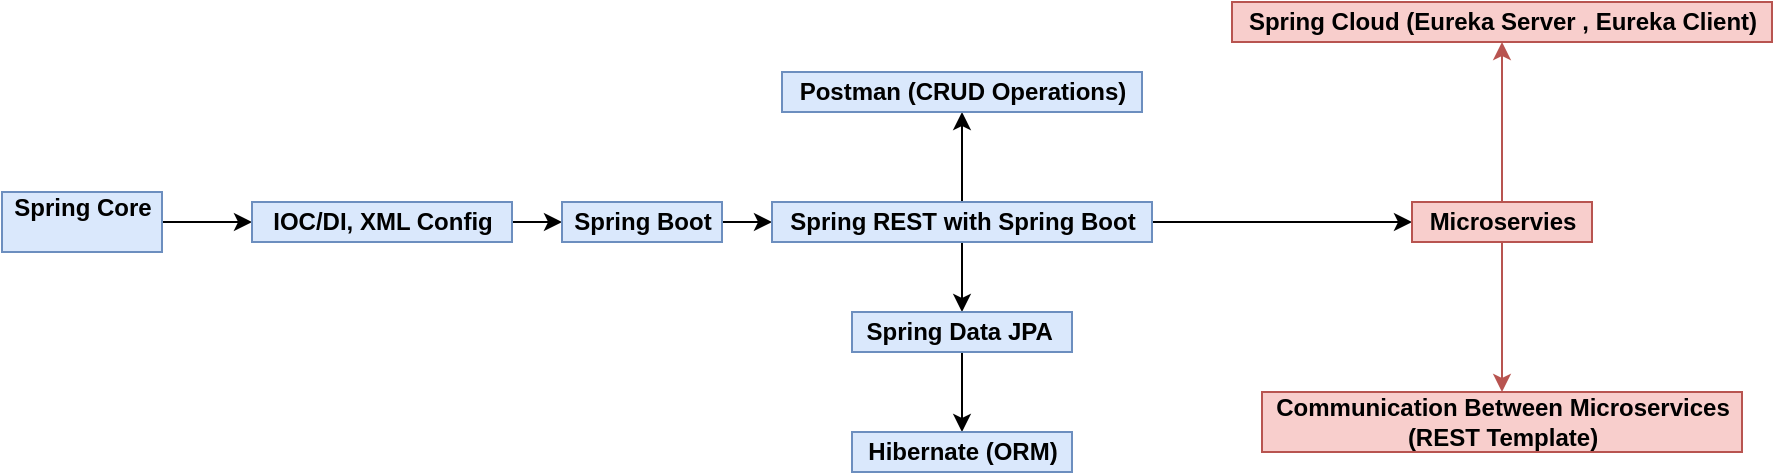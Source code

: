 <mxfile version="14.5.1" type="device" pages="8"><diagram id="RiOdSwkjo1HLyEqOFl7S" name="So Far"><mxGraphModel dx="768" dy="491" grid="1" gridSize="10" guides="1" tooltips="1" connect="1" arrows="1" fold="1" page="1" pageScale="1" pageWidth="850" pageHeight="1100" math="0" shadow="0"><root><mxCell id="YdhbLRs9RKNLhEgWNfzL-0"/><mxCell id="YdhbLRs9RKNLhEgWNfzL-1" parent="YdhbLRs9RKNLhEgWNfzL-0"/><mxCell id="YdhbLRs9RKNLhEgWNfzL-5" value="" style="edgeStyle=orthogonalEdgeStyle;rounded=0;orthogonalLoop=1;jettySize=auto;html=1;" edge="1" parent="YdhbLRs9RKNLhEgWNfzL-1" source="YdhbLRs9RKNLhEgWNfzL-3" target="YdhbLRs9RKNLhEgWNfzL-4"><mxGeometry relative="1" as="geometry"/></mxCell><mxCell id="YdhbLRs9RKNLhEgWNfzL-3" value="Spring Core&lt;br&gt;&amp;nbsp;" style="text;html=1;align=center;verticalAlign=middle;resizable=0;points=[];autosize=1;fontStyle=1;fillColor=#dae8fc;strokeColor=#6c8ebf;" vertex="1" parent="YdhbLRs9RKNLhEgWNfzL-1"><mxGeometry x="80" y="160" width="80" height="30" as="geometry"/></mxCell><mxCell id="YdhbLRs9RKNLhEgWNfzL-7" value="" style="edgeStyle=orthogonalEdgeStyle;rounded=0;orthogonalLoop=1;jettySize=auto;html=1;" edge="1" parent="YdhbLRs9RKNLhEgWNfzL-1" source="YdhbLRs9RKNLhEgWNfzL-4" target="YdhbLRs9RKNLhEgWNfzL-6"><mxGeometry relative="1" as="geometry"/></mxCell><mxCell id="YdhbLRs9RKNLhEgWNfzL-4" value="IOC/DI, XML Config" style="text;html=1;align=center;verticalAlign=middle;resizable=0;points=[];autosize=1;fontStyle=1;fillColor=#dae8fc;strokeColor=#6c8ebf;" vertex="1" parent="YdhbLRs9RKNLhEgWNfzL-1"><mxGeometry x="205" y="165" width="130" height="20" as="geometry"/></mxCell><mxCell id="YdhbLRs9RKNLhEgWNfzL-9" value="" style="edgeStyle=orthogonalEdgeStyle;rounded=0;orthogonalLoop=1;jettySize=auto;html=1;" edge="1" parent="YdhbLRs9RKNLhEgWNfzL-1" source="YdhbLRs9RKNLhEgWNfzL-6" target="YdhbLRs9RKNLhEgWNfzL-8"><mxGeometry relative="1" as="geometry"/></mxCell><mxCell id="YdhbLRs9RKNLhEgWNfzL-6" value="Spring Boot" style="text;html=1;align=center;verticalAlign=middle;resizable=0;points=[];autosize=1;fontStyle=1;fillColor=#dae8fc;strokeColor=#6c8ebf;" vertex="1" parent="YdhbLRs9RKNLhEgWNfzL-1"><mxGeometry x="360" y="165" width="80" height="20" as="geometry"/></mxCell><mxCell id="YdhbLRs9RKNLhEgWNfzL-11" value="" style="edgeStyle=orthogonalEdgeStyle;rounded=0;orthogonalLoop=1;jettySize=auto;html=1;" edge="1" parent="YdhbLRs9RKNLhEgWNfzL-1" source="YdhbLRs9RKNLhEgWNfzL-8" target="YdhbLRs9RKNLhEgWNfzL-10"><mxGeometry relative="1" as="geometry"/></mxCell><mxCell id="YdhbLRs9RKNLhEgWNfzL-13" value="" style="edgeStyle=orthogonalEdgeStyle;rounded=0;orthogonalLoop=1;jettySize=auto;html=1;" edge="1" parent="YdhbLRs9RKNLhEgWNfzL-1" source="YdhbLRs9RKNLhEgWNfzL-8" target="YdhbLRs9RKNLhEgWNfzL-12"><mxGeometry relative="1" as="geometry"/></mxCell><mxCell id="YdhbLRs9RKNLhEgWNfzL-17" value="" style="edgeStyle=orthogonalEdgeStyle;rounded=0;orthogonalLoop=1;jettySize=auto;html=1;" edge="1" parent="YdhbLRs9RKNLhEgWNfzL-1" source="YdhbLRs9RKNLhEgWNfzL-8" target="YdhbLRs9RKNLhEgWNfzL-16"><mxGeometry relative="1" as="geometry"/></mxCell><mxCell id="YdhbLRs9RKNLhEgWNfzL-8" value="Spring REST with Spring Boot&lt;br&gt;" style="text;html=1;align=center;verticalAlign=middle;resizable=0;points=[];autosize=1;fontStyle=1;fillColor=#dae8fc;strokeColor=#6c8ebf;" vertex="1" parent="YdhbLRs9RKNLhEgWNfzL-1"><mxGeometry x="465" y="165" width="190" height="20" as="geometry"/></mxCell><mxCell id="YdhbLRs9RKNLhEgWNfzL-10" value="Postman (CRUD Operations)" style="text;html=1;align=center;verticalAlign=middle;resizable=0;points=[];autosize=1;fontStyle=1;fillColor=#dae8fc;strokeColor=#6c8ebf;" vertex="1" parent="YdhbLRs9RKNLhEgWNfzL-1"><mxGeometry x="470" y="100" width="180" height="20" as="geometry"/></mxCell><mxCell id="YdhbLRs9RKNLhEgWNfzL-15" value="" style="edgeStyle=orthogonalEdgeStyle;rounded=0;orthogonalLoop=1;jettySize=auto;html=1;" edge="1" parent="YdhbLRs9RKNLhEgWNfzL-1" source="YdhbLRs9RKNLhEgWNfzL-12" target="YdhbLRs9RKNLhEgWNfzL-14"><mxGeometry relative="1" as="geometry"/></mxCell><mxCell id="YdhbLRs9RKNLhEgWNfzL-12" value="Spring Data JPA&amp;nbsp;" style="text;html=1;align=center;verticalAlign=middle;resizable=0;points=[];autosize=1;fontStyle=1;fillColor=#dae8fc;strokeColor=#6c8ebf;" vertex="1" parent="YdhbLRs9RKNLhEgWNfzL-1"><mxGeometry x="505" y="220" width="110" height="20" as="geometry"/></mxCell><mxCell id="YdhbLRs9RKNLhEgWNfzL-14" value="Hibernate (ORM)" style="text;html=1;align=center;verticalAlign=middle;resizable=0;points=[];autosize=1;fontStyle=1;fillColor=#dae8fc;strokeColor=#6c8ebf;" vertex="1" parent="YdhbLRs9RKNLhEgWNfzL-1"><mxGeometry x="505" y="280" width="110" height="20" as="geometry"/></mxCell><mxCell id="YdhbLRs9RKNLhEgWNfzL-19" value="" style="edgeStyle=orthogonalEdgeStyle;rounded=0;orthogonalLoop=1;jettySize=auto;html=1;fillColor=#f8cecc;strokeColor=#b85450;" edge="1" parent="YdhbLRs9RKNLhEgWNfzL-1" source="YdhbLRs9RKNLhEgWNfzL-16" target="YdhbLRs9RKNLhEgWNfzL-18"><mxGeometry relative="1" as="geometry"/></mxCell><mxCell id="YdhbLRs9RKNLhEgWNfzL-21" value="" style="edgeStyle=orthogonalEdgeStyle;rounded=0;orthogonalLoop=1;jettySize=auto;html=1;fillColor=#f8cecc;strokeColor=#b85450;" edge="1" parent="YdhbLRs9RKNLhEgWNfzL-1" source="YdhbLRs9RKNLhEgWNfzL-16" target="YdhbLRs9RKNLhEgWNfzL-20"><mxGeometry relative="1" as="geometry"/></mxCell><mxCell id="YdhbLRs9RKNLhEgWNfzL-16" value="Microservies" style="text;html=1;align=center;verticalAlign=middle;resizable=0;points=[];autosize=1;fontStyle=1;fillColor=#f8cecc;strokeColor=#b85450;" vertex="1" parent="YdhbLRs9RKNLhEgWNfzL-1"><mxGeometry x="785" y="165" width="90" height="20" as="geometry"/></mxCell><mxCell id="YdhbLRs9RKNLhEgWNfzL-18" value="Spring Cloud (Eureka Server , Eureka Client)&lt;br&gt;" style="text;html=1;align=center;verticalAlign=middle;resizable=0;points=[];autosize=1;fontStyle=1;fillColor=#f8cecc;strokeColor=#b85450;" vertex="1" parent="YdhbLRs9RKNLhEgWNfzL-1"><mxGeometry x="695" y="65" width="270" height="20" as="geometry"/></mxCell><mxCell id="YdhbLRs9RKNLhEgWNfzL-20" value="Communication Between Microservices&lt;br&gt;(REST Template)" style="text;html=1;align=center;verticalAlign=middle;resizable=0;points=[];autosize=1;fontStyle=1;fillColor=#f8cecc;strokeColor=#b85450;" vertex="1" parent="YdhbLRs9RKNLhEgWNfzL-1"><mxGeometry x="710" y="260" width="240" height="30" as="geometry"/></mxCell></root></mxGraphModel></diagram><diagram id="QPuB9AiPz0LTT_IiP4DD" name="Module Connect"><mxGraphModel dx="768" dy="491" grid="1" gridSize="10" guides="1" tooltips="1" connect="1" arrows="1" fold="1" page="1" pageScale="1" pageWidth="850" pageHeight="1100" math="0" shadow="0"><root><mxCell id="0"/><mxCell id="1" parent="0"/><mxCell id="w9JhSe5UQoI6OEtZuKTR-2" value="" style="ellipse;whiteSpace=wrap;html=1;aspect=fixed;fillColor=#b1ddf0;strokeColor=#10739e;" parent="1" vertex="1"><mxGeometry x="240" width="540" height="540" as="geometry"/></mxCell><mxCell id="YucvKKCtHGRFem9-RnNf-7" value="" style="ellipse;whiteSpace=wrap;html=1;aspect=fixed;fillColor=#1ba1e2;strokeColor=#006EAF;fontColor=#ffffff;" parent="1" vertex="1"><mxGeometry x="270" y="40" width="390" height="390" as="geometry"/></mxCell><mxCell id="YucvKKCtHGRFem9-RnNf-5" value="" style="ellipse;whiteSpace=wrap;html=1;aspect=fixed;fillColor=#e1d5e7;strokeColor=#9673a6;" parent="1" vertex="1"><mxGeometry x="300" y="90" width="280" height="280" as="geometry"/></mxCell><mxCell id="YucvKKCtHGRFem9-RnNf-2" value="" style="ellipse;whiteSpace=wrap;html=1;aspect=fixed;fillColor=#ffe6cc;strokeColor=#d79b00;" parent="1" vertex="1"><mxGeometry x="330" y="120" width="210" height="210" as="geometry"/></mxCell><mxCell id="YucvKKCtHGRFem9-RnNf-1" value="&lt;br&gt;Spring Core&lt;br&gt;Spring MVC&lt;br&gt;Spring REST&lt;br&gt;Spirng Security" style="ellipse;whiteSpace=wrap;html=1;aspect=fixed;fillColor=#d5e8d4;strokeColor=#82b366;" parent="1" vertex="1"><mxGeometry x="355" y="135" width="140" height="140" as="geometry"/></mxCell><mxCell id="YucvKKCtHGRFem9-RnNf-3" value="Spring Boot" style="text;html=1;align=center;verticalAlign=middle;resizable=0;points=[];autosize=1;fontStyle=1" parent="1" vertex="1"><mxGeometry x="390" y="275" width="80" height="20" as="geometry"/></mxCell><mxCell id="YucvKKCtHGRFem9-RnNf-6" value="Microservices" style="text;html=1;align=center;verticalAlign=middle;resizable=0;points=[];autosize=1;fontStyle=1" parent="1" vertex="1"><mxGeometry x="390" y="330" width="100" height="20" as="geometry"/></mxCell><mxCell id="YucvKKCtHGRFem9-RnNf-8" value="Spring Cloud (NetFlix OOS)" style="text;html=1;align=center;verticalAlign=middle;resizable=0;points=[];autosize=1;fontStyle=1" parent="1" vertex="1"><mxGeometry x="390" y="380" width="170" height="20" as="geometry"/></mxCell><mxCell id="YucvKKCtHGRFem9-RnNf-9" value="DI IOC (XML)" style="text;html=1;align=center;verticalAlign=middle;resizable=0;points=[];autosize=1;fontStyle=1" parent="1" vertex="1"><mxGeometry x="45" y="50" width="90" height="20" as="geometry"/></mxCell><mxCell id="YucvKKCtHGRFem9-RnNf-10" value="Spring Boot + REST API + MySQL" style="text;html=1;align=center;verticalAlign=middle;resizable=0;points=[];autosize=1;fontStyle=1" parent="1" vertex="1"><mxGeometry x="40" y="100" width="210" height="20" as="geometry"/></mxCell><mxCell id="YucvKKCtHGRFem9-RnNf-11" value="Microservies and Spring Cloud" style="text;html=1;align=center;verticalAlign=middle;resizable=0;points=[];autosize=1;fontStyle=1" parent="1" vertex="1"><mxGeometry x="40" y="150" width="190" height="20" as="geometry"/></mxCell><mxCell id="YucvKKCtHGRFem9-RnNf-12" value="AWS" style="text;html=1;align=center;verticalAlign=middle;resizable=0;points=[];autosize=1;fontStyle=1" parent="1" vertex="1"><mxGeometry x="45" y="200" width="40" height="20" as="geometry"/></mxCell><mxCell id="w9JhSe5UQoI6OEtZuKTR-1" value="Java 8 / Java 11" style="ellipse;whiteSpace=wrap;html=1;aspect=fixed;fillColor=#fad9d5;strokeColor=#ae4132;" parent="1" vertex="1"><mxGeometry x="375" y="135" width="50" height="50" as="geometry"/></mxCell><mxCell id="w9JhSe5UQoI6OEtZuKTR-3" value="Cloud Based Deployment (AWS, GCP, Azure)" style="text;html=1;align=center;verticalAlign=middle;resizable=0;points=[];autosize=1;fontStyle=1" parent="1" vertex="1"><mxGeometry x="390" y="450" width="270" height="20" as="geometry"/></mxCell><mxCell id="w9JhSe5UQoI6OEtZuKTR-4" value="Project" style="rounded=1;whiteSpace=wrap;html=1;gradientColor=#d5739d;fillColor=#e6d0de;strokeColor=#996185;" parent="1" vertex="1"><mxGeometry x="690" y="120" width="120" height="60" as="geometry"/></mxCell><mxCell id="KxTXb5SGFOqWuSE-Z3UP-1" value="" style="verticalLabelPosition=bottom;html=1;verticalAlign=top;align=center;strokeColor=none;fillColor=#00BEF2;shape=mxgraph.azure.github_code;pointerEvents=1;" parent="1" vertex="1"><mxGeometry x="135" y="330" width="50" height="50" as="geometry"/></mxCell><mxCell id="KxTXb5SGFOqWuSE-Z3UP-2" value="" style="verticalLabelPosition=bottom;html=1;verticalAlign=top;align=center;strokeColor=none;fillColor=#00BEF2;shape=mxgraph.azure.git_repository;" parent="1" vertex="1"><mxGeometry x="65" y="330" width="50" height="50" as="geometry"/></mxCell><mxCell id="KxTXb5SGFOqWuSE-Z3UP-3" value="Project" style="rounded=1;whiteSpace=wrap;html=1;fillColor=#d5e8d4;strokeColor=#82b366;" parent="1" vertex="1"><mxGeometry x="50" y="400" width="120" height="60" as="geometry"/></mxCell></root></mxGraphModel></diagram><diagram id="YGAuJoKQ4L30TgkjUJ2f" name="Spring Boot"><mxGraphModel dx="768" dy="491" grid="1" gridSize="10" guides="1" tooltips="1" connect="1" arrows="1" fold="1" page="1" pageScale="1" pageWidth="850" pageHeight="1100" math="0" shadow="0"><root><mxCell id="zEMiQJqBR1iTN8PqI0Q5-0"/><mxCell id="zEMiQJqBR1iTN8PqI0Q5-1" parent="zEMiQJqBR1iTN8PqI0Q5-0"/><mxCell id="zEMiQJqBR1iTN8PqI0Q5-9" style="edgeStyle=orthogonalEdgeStyle;rounded=0;orthogonalLoop=1;jettySize=auto;html=1;entryX=0.5;entryY=0;entryDx=0;entryDy=0;" parent="zEMiQJqBR1iTN8PqI0Q5-1" source="zEMiQJqBR1iTN8PqI0Q5-2" target="zEMiQJqBR1iTN8PqI0Q5-8" edge="1"><mxGeometry relative="1" as="geometry"/></mxCell><mxCell id="zEMiQJqBR1iTN8PqI0Q5-2" value="Stand Alone Applications" style="rounded=1;whiteSpace=wrap;html=1;fillColor=#6a00ff;strokeColor=#3700CC;fontColor=#ffffff;" parent="zEMiQJqBR1iTN8PqI0Q5-1" vertex="1"><mxGeometry x="40" y="40" width="140" height="20" as="geometry"/></mxCell><mxCell id="zEMiQJqBR1iTN8PqI0Q5-3" value="" style="aspect=fixed;perimeter=ellipsePerimeter;html=1;align=center;shadow=0;dashed=0;spacingTop=3;image;image=img/lib/active_directory/web_server.svg;" parent="zEMiQJqBR1iTN8PqI0Q5-1" vertex="1"><mxGeometry x="370" y="170" width="40" height="50" as="geometry"/></mxCell><mxCell id="zEMiQJqBR1iTN8PqI0Q5-4" value="Web Server" style="text;html=1;align=center;verticalAlign=middle;resizable=0;points=[];autosize=1;fontStyle=1" parent="zEMiQJqBR1iTN8PqI0Q5-1" vertex="1"><mxGeometry x="350" y="230" width="80" height="20" as="geometry"/></mxCell><mxCell id="zEMiQJqBR1iTN8PqI0Q5-6" style="edgeStyle=orthogonalEdgeStyle;rounded=0;orthogonalLoop=1;jettySize=auto;html=1;entryX=0;entryY=0.5;entryDx=0;entryDy=0;" parent="zEMiQJqBR1iTN8PqI0Q5-1" source="zEMiQJqBR1iTN8PqI0Q5-5" target="zEMiQJqBR1iTN8PqI0Q5-3" edge="1"><mxGeometry relative="1" as="geometry"/></mxCell><mxCell id="zEMiQJqBR1iTN8PqI0Q5-5" value="Web App" style="ellipse;whiteSpace=wrap;html=1;aspect=fixed;fillColor=#1ba1e2;strokeColor=#006EAF;fontColor=#ffffff;" parent="zEMiQJqBR1iTN8PqI0Q5-1" vertex="1"><mxGeometry x="310" y="30" width="80" height="80" as="geometry"/></mxCell><mxCell id="zEMiQJqBR1iTN8PqI0Q5-7" value="Apache Tomcat" style="text;html=1;align=center;verticalAlign=middle;resizable=0;points=[];autosize=1;fontStyle=1" parent="zEMiQJqBR1iTN8PqI0Q5-1" vertex="1"><mxGeometry x="340" y="260" width="100" height="20" as="geometry"/></mxCell><mxCell id="zEMiQJqBR1iTN8PqI0Q5-8" value="Run by itself" style="ellipse;whiteSpace=wrap;html=1;aspect=fixed;fillColor=#f0a30a;strokeColor=#BD7000;fontColor=#ffffff;" parent="zEMiQJqBR1iTN8PqI0Q5-1" vertex="1"><mxGeometry x="50" y="150" width="80" height="80" as="geometry"/></mxCell><mxCell id="zEMiQJqBR1iTN8PqI0Q5-10" value="Embedded Apache Tomcat" style="text;html=1;align=center;verticalAlign=middle;resizable=0;points=[];autosize=1;fontStyle=1" parent="zEMiQJqBR1iTN8PqI0Q5-1" vertex="1"><mxGeometry x="110" y="80" width="170" height="20" as="geometry"/></mxCell><mxCell id="0MgTE5kCEIBXPj1hyT5W-0" value="WAR&lt;br&gt;&lt;br&gt;java classes&lt;br&gt;&amp;nbsp;+ HTML + PDF's, Images, Documents" style="text;html=1;align=center;verticalAlign=middle;resizable=0;points=[];autosize=1;fontStyle=1" parent="zEMiQJqBR1iTN8PqI0Q5-1" vertex="1"><mxGeometry x="400" y="30" width="230" height="60" as="geometry"/></mxCell><mxCell id="0MgTE5kCEIBXPj1hyT5W-1" value="Jar" style="text;html=1;align=center;verticalAlign=middle;resizable=0;points=[];autosize=1;fontStyle=1;gradientColor=#97d077;fillColor=#d5e8d4;strokeColor=#82b366;" parent="zEMiQJqBR1iTN8PqI0Q5-1" vertex="1"><mxGeometry x="180" y="130" width="30" height="20" as="geometry"/></mxCell><mxCell id="ENYi2UO4cgnLntI_tHB1-0" value="Migrate Spring to Spring Boot" style="text;html=1;align=center;verticalAlign=middle;resizable=0;points=[];autosize=1;fontStyle=1" parent="zEMiQJqBR1iTN8PqI0Q5-1" vertex="1"><mxGeometry x="40" y="390" width="190" height="20" as="geometry"/></mxCell><mxCell id="_OJz9ZYZwgAaqd4oChq--7" style="edgeStyle=orthogonalEdgeStyle;rounded=0;orthogonalLoop=1;jettySize=auto;html=1;" parent="zEMiQJqBR1iTN8PqI0Q5-1" source="_OJz9ZYZwgAaqd4oChq--0" target="_OJz9ZYZwgAaqd4oChq--6" edge="1"><mxGeometry relative="1" as="geometry"/></mxCell><mxCell id="_OJz9ZYZwgAaqd4oChq--12" value="" style="edgeStyle=orthogonalEdgeStyle;rounded=0;orthogonalLoop=1;jettySize=auto;html=1;" parent="zEMiQJqBR1iTN8PqI0Q5-1" source="_OJz9ZYZwgAaqd4oChq--0" target="_OJz9ZYZwgAaqd4oChq--11" edge="1"><mxGeometry relative="1" as="geometry"/></mxCell><mxCell id="_OJz9ZYZwgAaqd4oChq--0" value="Spring Boot App (main)" style="ellipse;whiteSpace=wrap;html=1;aspect=fixed;fillColor=#f0a30a;strokeColor=#BD7000;fontColor=#ffffff;" parent="zEMiQJqBR1iTN8PqI0Q5-1" vertex="1"><mxGeometry x="30" y="470" width="80" height="80" as="geometry"/></mxCell><mxCell id="_OJz9ZYZwgAaqd4oChq--1" value="" style="outlineConnect=0;dashed=0;verticalLabelPosition=bottom;verticalAlign=top;align=center;html=1;shape=mxgraph.aws3.mysql_db_instance;fillColor=#2E73B8;gradientColor=none;" parent="zEMiQJqBR1iTN8PqI0Q5-1" vertex="1"><mxGeometry x="688" y="430" width="60" height="64.5" as="geometry"/></mxCell><mxCell id="_OJz9ZYZwgAaqd4oChq--5" style="edgeStyle=orthogonalEdgeStyle;rounded=0;orthogonalLoop=1;jettySize=auto;html=1;entryX=0;entryY=0.5;entryDx=0;entryDy=0;entryPerimeter=0;" parent="zEMiQJqBR1iTN8PqI0Q5-1" source="_OJz9ZYZwgAaqd4oChq--2" target="_OJz9ZYZwgAaqd4oChq--1" edge="1"><mxGeometry relative="1" as="geometry"/></mxCell><mxCell id="_OJz9ZYZwgAaqd4oChq--10" value="" style="edgeStyle=orthogonalEdgeStyle;rounded=0;orthogonalLoop=1;jettySize=auto;html=1;" parent="zEMiQJqBR1iTN8PqI0Q5-1" source="_OJz9ZYZwgAaqd4oChq--2" target="_OJz9ZYZwgAaqd4oChq--9" edge="1"><mxGeometry relative="1" as="geometry"/></mxCell><mxCell id="_OJz9ZYZwgAaqd4oChq--25" style="edgeStyle=orthogonalEdgeStyle;rounded=0;orthogonalLoop=1;jettySize=auto;html=1;" parent="zEMiQJqBR1iTN8PqI0Q5-1" source="_OJz9ZYZwgAaqd4oChq--2" target="_OJz9ZYZwgAaqd4oChq--24" edge="1"><mxGeometry relative="1" as="geometry"/></mxCell><mxCell id="_OJz9ZYZwgAaqd4oChq--2" value="Hibernate (3rd Parth ORM framework)" style="whiteSpace=wrap;html=1;aspect=fixed;fillColor=#e1d5e7;strokeColor=#9673a6;" parent="zEMiQJqBR1iTN8PqI0Q5-1" vertex="1"><mxGeometry x="500" y="500" width="80" height="80" as="geometry"/></mxCell><mxCell id="_OJz9ZYZwgAaqd4oChq--17" style="edgeStyle=orthogonalEdgeStyle;rounded=0;orthogonalLoop=1;jettySize=auto;html=1;entryX=0.367;entryY=-0.022;entryDx=0;entryDy=0;entryPerimeter=0;" parent="zEMiQJqBR1iTN8PqI0Q5-1" source="_OJz9ZYZwgAaqd4oChq--3" target="_OJz9ZYZwgAaqd4oChq--2" edge="1"><mxGeometry relative="1" as="geometry"/></mxCell><mxCell id="_OJz9ZYZwgAaqd4oChq--3" value="JPA" style="ellipse;whiteSpace=wrap;html=1;aspect=fixed;fillColor=#fff2cc;strokeColor=#d6b656;" parent="zEMiQJqBR1iTN8PqI0Q5-1" vertex="1"><mxGeometry x="500" y="370" width="80" height="80" as="geometry"/></mxCell><mxCell id="_OJz9ZYZwgAaqd4oChq--15" style="edgeStyle=orthogonalEdgeStyle;rounded=0;orthogonalLoop=1;jettySize=auto;html=1;entryX=0;entryY=0.5;entryDx=0;entryDy=0;" parent="zEMiQJqBR1iTN8PqI0Q5-1" source="_OJz9ZYZwgAaqd4oChq--6" target="_OJz9ZYZwgAaqd4oChq--13" edge="1"><mxGeometry relative="1" as="geometry"/></mxCell><mxCell id="_OJz9ZYZwgAaqd4oChq--6" value="spring data jpa" style="rounded=0;whiteSpace=wrap;html=1;fillColor=#1ba1e2;strokeColor=#006EAF;fontColor=#ffffff;" parent="zEMiQJqBR1iTN8PqI0Q5-1" vertex="1"><mxGeometry x="160" y="482" width="120" height="60" as="geometry"/></mxCell><mxCell id="_OJz9ZYZwgAaqd4oChq--9" value="Third Party Framework" style="whiteSpace=wrap;html=1;strokeColor=#9673a6;fillColor=#e1d5e7;" parent="zEMiQJqBR1iTN8PqI0Q5-1" vertex="1"><mxGeometry x="480" y="620" width="120" height="60" as="geometry"/></mxCell><mxCell id="_OJz9ZYZwgAaqd4oChq--11" value="Deployed onto tomcat Server automatically" style="shape=trapezoid;perimeter=trapezoidPerimeter;whiteSpace=wrap;html=1;fixedSize=1;fontColor=#ffffff;strokeColor=#BD7000;fillColor=#f0a30a;" parent="zEMiQJqBR1iTN8PqI0Q5-1" vertex="1"><mxGeometry x="10" y="640" width="120" height="60" as="geometry"/></mxCell><mxCell id="_OJz9ZYZwgAaqd4oChq--19" style="edgeStyle=orthogonalEdgeStyle;rounded=0;orthogonalLoop=1;jettySize=auto;html=1;entryX=0;entryY=0.25;entryDx=0;entryDy=0;" parent="zEMiQJqBR1iTN8PqI0Q5-1" source="_OJz9ZYZwgAaqd4oChq--13" target="_OJz9ZYZwgAaqd4oChq--2" edge="1"><mxGeometry relative="1" as="geometry"/></mxCell><mxCell id="_OJz9ZYZwgAaqd4oChq--13" value="Web Services&lt;br&gt;REST" style="rounded=0;whiteSpace=wrap;html=1;" parent="zEMiQJqBR1iTN8PqI0Q5-1" vertex="1"><mxGeometry x="310" y="482.25" width="120" height="60" as="geometry"/></mxCell><mxCell id="_OJz9ZYZwgAaqd4oChq--20" value="Entity (Model)&lt;br&gt;are associated with a row of data" style="rounded=1;whiteSpace=wrap;html=1;fillColor=#008a00;strokeColor=#005700;fontColor=#ffffff;" parent="zEMiQJqBR1iTN8PqI0Q5-1" vertex="1"><mxGeometry x="360" y="330" width="120" height="60" as="geometry"/></mxCell><mxCell id="_OJz9ZYZwgAaqd4oChq--23" value="" style="edgeStyle=orthogonalEdgeStyle;rounded=0;orthogonalLoop=1;jettySize=auto;html=1;" parent="zEMiQJqBR1iTN8PqI0Q5-1" source="_OJz9ZYZwgAaqd4oChq--21" target="_OJz9ZYZwgAaqd4oChq--22" edge="1"><mxGeometry relative="1" as="geometry"/></mxCell><mxCell id="_OJz9ZYZwgAaqd4oChq--21" value="Create Entity" style="rounded=1;whiteSpace=wrap;html=1;fillColor=#008a00;strokeColor=#005700;fontColor=#ffffff;" parent="zEMiQJqBR1iTN8PqI0Q5-1" vertex="1"><mxGeometry x="40" y="760" width="120" height="60" as="geometry"/></mxCell><mxCell id="_OJz9ZYZwgAaqd4oChq--27" value="" style="edgeStyle=orthogonalEdgeStyle;rounded=0;orthogonalLoop=1;jettySize=auto;html=1;" parent="zEMiQJqBR1iTN8PqI0Q5-1" source="_OJz9ZYZwgAaqd4oChq--22" target="_OJz9ZYZwgAaqd4oChq--26" edge="1"><mxGeometry relative="1" as="geometry"/></mxCell><mxCell id="_OJz9ZYZwgAaqd4oChq--22" value="Configure Database Connectivity" style="rounded=1;whiteSpace=wrap;html=1;fillColor=#008a00;strokeColor=#005700;fontColor=#ffffff;" parent="zEMiQJqBR1iTN8PqI0Q5-1" vertex="1"><mxGeometry x="240" y="760" width="120" height="60" as="geometry"/></mxCell><mxCell id="_OJz9ZYZwgAaqd4oChq--24" value="" style="outlineConnect=0;fontColor=#232F3E;gradientColor=none;fillColor=#3334B9;strokeColor=none;dashed=0;verticalLabelPosition=bottom;verticalAlign=top;align=center;html=1;fontSize=12;fontStyle=0;aspect=fixed;pointerEvents=1;shape=mxgraph.aws4.rds_oracle_instance;" parent="zEMiQJqBR1iTN8PqI0Q5-1" vertex="1"><mxGeometry x="670" y="600" width="78" height="78" as="geometry"/></mxCell><mxCell id="5HA_LC9Q6WsUt1OyisIF-2" value="" style="edgeStyle=orthogonalEdgeStyle;rounded=0;orthogonalLoop=1;jettySize=auto;html=1;" parent="zEMiQJqBR1iTN8PqI0Q5-1" source="_OJz9ZYZwgAaqd4oChq--26" target="5HA_LC9Q6WsUt1OyisIF-0" edge="1"><mxGeometry relative="1" as="geometry"/></mxCell><mxCell id="_OJz9ZYZwgAaqd4oChq--26" value="Create the Repository" style="rounded=1;whiteSpace=wrap;html=1;fillColor=#008a00;strokeColor=#005700;fontColor=#ffffff;" parent="zEMiQJqBR1iTN8PqI0Q5-1" vertex="1"><mxGeometry x="440" y="760" width="120" height="60" as="geometry"/></mxCell><mxCell id="5HA_LC9Q6WsUt1OyisIF-0" value="" style="outlineConnect=0;dashed=0;verticalLabelPosition=bottom;verticalAlign=top;align=center;html=1;shape=mxgraph.aws3.mysql_db_instance;fillColor=#2E73B8;gradientColor=none;" parent="zEMiQJqBR1iTN8PqI0Q5-1" vertex="1"><mxGeometry x="660" y="757.75" width="60" height="64.5" as="geometry"/></mxCell></root></mxGraphModel></diagram><diagram id="NLvQ8Ge4e2IlDnGWNT8-" name="NUTSHELL"><mxGraphModel dx="768" dy="491" grid="1" gridSize="10" guides="1" tooltips="1" connect="1" arrows="1" fold="1" page="1" pageScale="1" pageWidth="850" pageHeight="1100" math="0" shadow="0"><root><mxCell id="F7z089lo4yIIGc8GzDB6-0"/><mxCell id="F7z089lo4yIIGc8GzDB6-1" parent="F7z089lo4yIIGc8GzDB6-0"/><mxCell id="F7z089lo4yIIGc8GzDB6-4" value="" style="edgeStyle=orthogonalEdgeStyle;rounded=0;orthogonalLoop=1;jettySize=auto;html=1;" parent="F7z089lo4yIIGc8GzDB6-1" source="F7z089lo4yIIGc8GzDB6-2" target="F7z089lo4yIIGc8GzDB6-3" edge="1"><mxGeometry relative="1" as="geometry"/></mxCell><mxCell id="F7z089lo4yIIGc8GzDB6-6" value="" style="edgeStyle=orthogonalEdgeStyle;rounded=0;orthogonalLoop=1;jettySize=auto;html=1;" parent="F7z089lo4yIIGc8GzDB6-1" source="F7z089lo4yIIGc8GzDB6-2" target="F7z089lo4yIIGc8GzDB6-5" edge="1"><mxGeometry relative="1" as="geometry"/></mxCell><mxCell id="F7z089lo4yIIGc8GzDB6-8" value="" style="edgeStyle=orthogonalEdgeStyle;rounded=0;orthogonalLoop=1;jettySize=auto;html=1;" parent="F7z089lo4yIIGc8GzDB6-1" source="F7z089lo4yIIGc8GzDB6-2" edge="1"><mxGeometry relative="1" as="geometry"><mxPoint x="260" y="70" as="targetPoint"/></mxGeometry></mxCell><mxCell id="F7z089lo4yIIGc8GzDB6-10" value="" style="edgeStyle=orthogonalEdgeStyle;rounded=0;orthogonalLoop=1;jettySize=auto;html=1;" parent="F7z089lo4yIIGc8GzDB6-1" source="F7z089lo4yIIGc8GzDB6-2" target="F7z089lo4yIIGc8GzDB6-9" edge="1"><mxGeometry relative="1" as="geometry"/></mxCell><mxCell id="F7z089lo4yIIGc8GzDB6-2" value="CONFIG" style="rounded=0;whiteSpace=wrap;html=1;fillColor=#f5f5f5;strokeColor=#666666;fontColor=#333333;" parent="F7z089lo4yIIGc8GzDB6-1" vertex="1"><mxGeometry x="340" y="40" width="120" height="60" as="geometry"/></mxCell><mxCell id="F7z089lo4yIIGc8GzDB6-3" value="XML CONFIG" style="rounded=0;whiteSpace=wrap;html=1;fillColor=#d5e8d4;strokeColor=#82b366;" parent="F7z089lo4yIIGc8GzDB6-1" vertex="1"><mxGeometry x="150" y="40" width="120" height="60" as="geometry"/></mxCell><mxCell id="F7z089lo4yIIGc8GzDB6-5" value="ANNOTATION" style="rounded=0;whiteSpace=wrap;html=1;" parent="F7z089lo4yIIGc8GzDB6-1" vertex="1"><mxGeometry x="340" y="170" width="120" height="60" as="geometry"/></mxCell><mxCell id="F7z089lo4yIIGc8GzDB6-9" value="JAVA CONFIG" style="rounded=0;whiteSpace=wrap;html=1;fillColor=#dae8fc;strokeColor=#6c8ebf;" parent="F7z089lo4yIIGc8GzDB6-1" vertex="1"><mxGeometry x="540" y="40" width="120" height="60" as="geometry"/></mxCell><mxCell id="F7z089lo4yIIGc8GzDB6-11" value="" style="rounded=0;whiteSpace=wrap;html=1;" parent="F7z089lo4yIIGc8GzDB6-1" vertex="1"><mxGeometry x="100" y="270" width="490" height="80" as="geometry"/></mxCell><mxCell id="F7z089lo4yIIGc8GzDB6-17" value="" style="edgeStyle=orthogonalEdgeStyle;rounded=0;orthogonalLoop=1;jettySize=auto;html=1;" parent="F7z089lo4yIIGc8GzDB6-1" source="F7z089lo4yIIGc8GzDB6-12" target="F7z089lo4yIIGc8GzDB6-16" edge="1"><mxGeometry relative="1" as="geometry"/></mxCell><mxCell id="F7z089lo4yIIGc8GzDB6-12" value="IOC CONTAINER" style="text;html=1;align=center;verticalAlign=middle;resizable=0;points=[];autosize=1;fontStyle=1" parent="F7z089lo4yIIGc8GzDB6-1" vertex="1"><mxGeometry x="115" y="370" width="110" height="20" as="geometry"/></mxCell><mxCell id="F7z089lo4yIIGc8GzDB6-15" value="" style="edgeStyle=orthogonalEdgeStyle;rounded=0;orthogonalLoop=1;jettySize=auto;html=1;" parent="F7z089lo4yIIGc8GzDB6-1" source="F7z089lo4yIIGc8GzDB6-13" target="F7z089lo4yIIGc8GzDB6-14" edge="1"><mxGeometry relative="1" as="geometry"/></mxCell><mxCell id="F7z089lo4yIIGc8GzDB6-13" value="productRepository" style="text;html=1;align=center;verticalAlign=middle;resizable=0;points=[];autosize=1;fontStyle=1" parent="F7z089lo4yIIGc8GzDB6-1" vertex="1"><mxGeometry x="105" y="300" width="120" height="20" as="geometry"/></mxCell><mxCell id="F7z089lo4yIIGc8GzDB6-14" value="com.domain.service.ProductServiceImpl" style="text;html=1;align=center;verticalAlign=middle;resizable=0;points=[];autosize=1;fontStyle=1" parent="F7z089lo4yIIGc8GzDB6-1" vertex="1"><mxGeometry x="270" y="300" width="250" height="20" as="geometry"/></mxCell><mxCell id="F7z089lo4yIIGc8GzDB6-16" value="&lt;div&gt;&lt;span&gt;&#9;&#9;&lt;/span&gt;ApplicationContext applicationContext = new ClassPathXmlApplicationContext(&quot;applicationContext.xml&quot;);&lt;/div&gt;&lt;div&gt;&lt;br&gt;&lt;/div&gt;" style="text;html=1;align=center;verticalAlign=middle;resizable=0;points=[];autosize=1;fontStyle=1" parent="F7z089lo4yIIGc8GzDB6-1" vertex="1"><mxGeometry x="330" y="365" width="620" height="30" as="geometry"/></mxCell><mxCell id="F7z089lo4yIIGc8GzDB6-18" value="Beans (spring beans)" style="text;html=1;strokeColor=none;fillColor=none;align=center;verticalAlign=middle;whiteSpace=wrap;rounded=0;" parent="F7z089lo4yIIGc8GzDB6-1" vertex="1"><mxGeometry x="240" y="410" width="240" height="20" as="geometry"/></mxCell><mxCell id="wVmOUmksuOBUkT55JeCV-4" value="" style="edgeStyle=orthogonalEdgeStyle;rounded=0;orthogonalLoop=1;jettySize=auto;html=1;" parent="F7z089lo4yIIGc8GzDB6-1" source="wVmOUmksuOBUkT55JeCV-2" target="wVmOUmksuOBUkT55JeCV-3" edge="1"><mxGeometry relative="1" as="geometry"/></mxCell><mxCell id="wVmOUmksuOBUkT55JeCV-8" value="" style="edgeStyle=orthogonalEdgeStyle;rounded=0;orthogonalLoop=1;jettySize=auto;html=1;" parent="F7z089lo4yIIGc8GzDB6-1" source="wVmOUmksuOBUkT55JeCV-2" target="wVmOUmksuOBUkT55JeCV-7" edge="1"><mxGeometry relative="1" as="geometry"/></mxCell><mxCell id="wVmOUmksuOBUkT55JeCV-12" value="" style="edgeStyle=orthogonalEdgeStyle;rounded=0;orthogonalLoop=1;jettySize=auto;html=1;" parent="F7z089lo4yIIGc8GzDB6-1" source="wVmOUmksuOBUkT55JeCV-2" target="wVmOUmksuOBUkT55JeCV-11" edge="1"><mxGeometry relative="1" as="geometry"/></mxCell><mxCell id="wVmOUmksuOBUkT55JeCV-2" value="SPRING BOOT" style="text;html=1;align=center;verticalAlign=middle;resizable=0;points=[];autosize=1;fontStyle=1;fillColor=#f8cecc;strokeColor=#b85450;" parent="F7z089lo4yIIGc8GzDB6-1" vertex="1"><mxGeometry x="340" y="500" width="100" height="20" as="geometry"/></mxCell><mxCell id="wVmOUmksuOBUkT55JeCV-6" value="" style="edgeStyle=orthogonalEdgeStyle;rounded=0;orthogonalLoop=1;jettySize=auto;html=1;" parent="F7z089lo4yIIGc8GzDB6-1" source="wVmOUmksuOBUkT55JeCV-3" target="wVmOUmksuOBUkT55JeCV-5" edge="1"><mxGeometry relative="1" as="geometry"/></mxCell><mxCell id="wVmOUmksuOBUkT55JeCV-3" value="spring-boot-starter-web" style="whiteSpace=wrap;html=1;fontStyle=1;strokeColor=#82b366;fillColor=#d5e8d4;" parent="F7z089lo4yIIGc8GzDB6-1" vertex="1"><mxGeometry x="150" y="480" width="120" height="60" as="geometry"/></mxCell><mxCell id="wVmOUmksuOBUkT55JeCV-5" value="TOMCAT, MVC, REST, JSON" style="ellipse;whiteSpace=wrap;html=1;fontStyle=1;strokeColor=#82b366;fillColor=#d5e8d4;" parent="F7z089lo4yIIGc8GzDB6-1" vertex="1"><mxGeometry x="150" y="610" width="120" height="80" as="geometry"/></mxCell><mxCell id="wVmOUmksuOBUkT55JeCV-10" value="" style="edgeStyle=orthogonalEdgeStyle;rounded=0;orthogonalLoop=1;jettySize=auto;html=1;" parent="F7z089lo4yIIGc8GzDB6-1" source="wVmOUmksuOBUkT55JeCV-7" target="wVmOUmksuOBUkT55JeCV-9" edge="1"><mxGeometry relative="1" as="geometry"/></mxCell><mxCell id="wVmOUmksuOBUkT55JeCV-7" value="spring-boot-starter-data-jpa" style="whiteSpace=wrap;html=1;fontStyle=1;strokeColor=#82b366;fillColor=#d5e8d4;" parent="F7z089lo4yIIGc8GzDB6-1" vertex="1"><mxGeometry x="510" y="480" width="120" height="60" as="geometry"/></mxCell><mxCell id="wVmOUmksuOBUkT55JeCV-9" value="HIBERNATE" style="ellipse;whiteSpace=wrap;html=1;fontStyle=1;strokeColor=#82b366;fillColor=#d5e8d4;" parent="F7z089lo4yIIGc8GzDB6-1" vertex="1"><mxGeometry x="510" y="610" width="120" height="80" as="geometry"/></mxCell><mxCell id="wVmOUmksuOBUkT55JeCV-14" style="edgeStyle=orthogonalEdgeStyle;rounded=0;orthogonalLoop=1;jettySize=auto;html=1;" parent="F7z089lo4yIIGc8GzDB6-1" source="wVmOUmksuOBUkT55JeCV-11" target="wVmOUmksuOBUkT55JeCV-13" edge="1"><mxGeometry relative="1" as="geometry"/></mxCell><mxCell id="wVmOUmksuOBUkT55JeCV-11" value="CREATED A JAR FILE AND DEPLOYED" style="rhombus;whiteSpace=wrap;html=1;fontStyle=1;strokeColor=#b85450;fillColor=#f8cecc;" parent="F7z089lo4yIIGc8GzDB6-1" vertex="1"><mxGeometry x="315" y="585" width="150" height="130" as="geometry"/></mxCell><mxCell id="wVmOUmksuOBUkT55JeCV-13" value="" style="dashed=0;outlineConnect=0;html=1;align=center;labelPosition=center;verticalLabelPosition=bottom;verticalAlign=top;shape=mxgraph.weblogos.apache" parent="F7z089lo4yIIGc8GzDB6-1" vertex="1"><mxGeometry x="369" y="770" width="42.6" height="85.2" as="geometry"/></mxCell></root></mxGraphModel></diagram><diagram id="_9rZ1wH9hOoXDxtxqaI-" name="Project"><mxGraphModel dx="1087" dy="491" grid="1" gridSize="10" guides="1" tooltips="1" connect="1" arrows="1" fold="1" page="1" pageScale="1" pageWidth="850" pageHeight="1100" math="0" shadow="0"><root><mxCell id="uN9V3hRrDU6SXqbljXWf-0"/><mxCell id="uN9V3hRrDU6SXqbljXWf-1" parent="uN9V3hRrDU6SXqbljXWf-0"/><mxCell id="uN9V3hRrDU6SXqbljXWf-10" value="" style="edgeStyle=orthogonalEdgeStyle;rounded=0;orthogonalLoop=1;jettySize=auto;html=1;" parent="uN9V3hRrDU6SXqbljXWf-1" source="uN9V3hRrDU6SXqbljXWf-3" target="uN9V3hRrDU6SXqbljXWf-9" edge="1"><mxGeometry relative="1" as="geometry"/></mxCell><mxCell id="uN9V3hRrDU6SXqbljXWf-3" value="" style="verticalLabelPosition=bottom;html=1;verticalAlign=top;align=center;strokeColor=none;fillColor=#00BEF2;shape=mxgraph.azure.github_code;pointerEvents=1;" parent="uN9V3hRrDU6SXqbljXWf-1" vertex="1"><mxGeometry x="170" y="60" width="50" height="50" as="geometry"/></mxCell><mxCell id="uN9V3hRrDU6SXqbljXWf-6" style="edgeStyle=orthogonalEdgeStyle;rounded=0;orthogonalLoop=1;jettySize=auto;html=1;entryX=0.5;entryY=1;entryDx=0;entryDy=0;entryPerimeter=0;" parent="uN9V3hRrDU6SXqbljXWf-1" source="uN9V3hRrDU6SXqbljXWf-5" target="uN9V3hRrDU6SXqbljXWf-3" edge="1"><mxGeometry relative="1" as="geometry"/></mxCell><mxCell id="uN9V3hRrDU6SXqbljXWf-5" value="" style="verticalLabelPosition=bottom;html=1;verticalAlign=top;align=center;strokeColor=none;fillColor=#00BEF2;shape=mxgraph.azure.git_repository;" parent="uN9V3hRrDU6SXqbljXWf-1" vertex="1"><mxGeometry x="170" y="210" width="50" height="50" as="geometry"/></mxCell><mxCell id="uN9V3hRrDU6SXqbljXWf-7" value="Local Repository" style="text;html=1;align=center;verticalAlign=middle;resizable=0;points=[];autosize=1;fontStyle=1" parent="uN9V3hRrDU6SXqbljXWf-1" vertex="1"><mxGeometry x="140" y="270" width="110" height="20" as="geometry"/></mxCell><mxCell id="uN9V3hRrDU6SXqbljXWf-8" value="RemoteRepository" style="text;html=1;align=center;verticalAlign=middle;resizable=0;points=[];autosize=1;fontStyle=1" parent="uN9V3hRrDU6SXqbljXWf-1" vertex="1"><mxGeometry x="130" y="30" width="120" height="20" as="geometry"/></mxCell><mxCell id="uN9V3hRrDU6SXqbljXWf-9" value="Repository" style="whiteSpace=wrap;html=1;verticalAlign=top;strokeColor=#666666;fillColor=#f5f5f5;fontColor=#333333;" parent="uN9V3hRrDU6SXqbljXWf-1" vertex="1"><mxGeometry x="280" y="67.5" width="120" height="35" as="geometry"/></mxCell><mxCell id="uN9V3hRrDU6SXqbljXWf-13" value="" style="edgeStyle=orthogonalEdgeStyle;rounded=0;orthogonalLoop=1;jettySize=auto;html=1;" parent="uN9V3hRrDU6SXqbljXWf-1" source="uN9V3hRrDU6SXqbljXWf-11" target="uN9V3hRrDU6SXqbljXWf-12" edge="1"><mxGeometry relative="1" as="geometry"/></mxCell><mxCell id="uN9V3hRrDU6SXqbljXWf-11" value="Admin" style="rounded=1;whiteSpace=wrap;html=1;fillColor=#dae8fc;strokeColor=#6c8ebf;" parent="uN9V3hRrDU6SXqbljXWf-1" vertex="1"><mxGeometry x="150" y="490" width="120" height="60" as="geometry"/></mxCell><mxCell id="uN9V3hRrDU6SXqbljXWf-15" value="" style="edgeStyle=orthogonalEdgeStyle;rounded=0;orthogonalLoop=1;jettySize=auto;html=1;" parent="uN9V3hRrDU6SXqbljXWf-1" source="uN9V3hRrDU6SXqbljXWf-12" target="uN9V3hRrDU6SXqbljXWf-14" edge="1"><mxGeometry relative="1" as="geometry"/></mxCell><mxCell id="uN9V3hRrDU6SXqbljXWf-19" value="" style="edgeStyle=orthogonalEdgeStyle;rounded=0;orthogonalLoop=1;jettySize=auto;html=1;" parent="uN9V3hRrDU6SXqbljXWf-1" source="uN9V3hRrDU6SXqbljXWf-12" target="uN9V3hRrDU6SXqbljXWf-18" edge="1"><mxGeometry relative="1" as="geometry"/></mxCell><mxCell id="uN9V3hRrDU6SXqbljXWf-12" value="Course" style="rounded=1;whiteSpace=wrap;html=1;fillColor=#d5e8d4;strokeColor=#82b366;" parent="uN9V3hRrDU6SXqbljXWf-1" vertex="1"><mxGeometry x="350" y="490" width="120" height="60" as="geometry"/></mxCell><mxCell id="uN9V3hRrDU6SXqbljXWf-45" value="" style="edgeStyle=orthogonalEdgeStyle;rounded=0;orthogonalLoop=1;jettySize=auto;html=1;" parent="uN9V3hRrDU6SXqbljXWf-1" source="uN9V3hRrDU6SXqbljXWf-14" target="uN9V3hRrDU6SXqbljXWf-44" edge="1"><mxGeometry relative="1" as="geometry"/></mxCell><mxCell id="uN9V3hRrDU6SXqbljXWf-14" value="Learner" style="rounded=1;whiteSpace=wrap;html=1;fillColor=#f8cecc;strokeColor=#b85450;" parent="uN9V3hRrDU6SXqbljXWf-1" vertex="1"><mxGeometry x="550" y="490" width="120" height="60" as="geometry"/></mxCell><mxCell id="uN9V3hRrDU6SXqbljXWf-16" value="CRUD" style="text;html=1;align=center;verticalAlign=middle;resizable=0;points=[];autosize=1;fontStyle=1" parent="uN9V3hRrDU6SXqbljXWf-1" vertex="1"><mxGeometry x="290" y="540" width="50" height="20" as="geometry"/></mxCell><mxCell id="uN9V3hRrDU6SXqbljXWf-17" value="VIEW COURSES" style="text;html=1;align=center;verticalAlign=middle;resizable=0;points=[];autosize=1;fontStyle=1" parent="uN9V3hRrDU6SXqbljXWf-1" vertex="1"><mxGeometry x="555" y="580" width="110" height="20" as="geometry"/></mxCell><mxCell id="uN9V3hRrDU6SXqbljXWf-21" value="" style="edgeStyle=orthogonalEdgeStyle;rounded=0;orthogonalLoop=1;jettySize=auto;html=1;" parent="uN9V3hRrDU6SXqbljXWf-1" source="uN9V3hRrDU6SXqbljXWf-18" target="uN9V3hRrDU6SXqbljXWf-20" edge="1"><mxGeometry relative="1" as="geometry"/></mxCell><mxCell id="uN9V3hRrDU6SXqbljXWf-18" value="Product" style="rounded=1;whiteSpace=wrap;html=1;fillColor=#d5e8d4;strokeColor=#82b366;" parent="uN9V3hRrDU6SXqbljXWf-1" vertex="1"><mxGeometry x="350" y="350" width="120" height="60" as="geometry"/></mxCell><mxCell id="uN9V3hRrDU6SXqbljXWf-20" value="Admin" style="rounded=1;whiteSpace=wrap;html=1;fillColor=#d5e8d4;strokeColor=#82b366;" parent="uN9V3hRrDU6SXqbljXWf-1" vertex="1"><mxGeometry x="150" y="350" width="120" height="60" as="geometry"/></mxCell><mxCell id="uN9V3hRrDU6SXqbljXWf-24" value="" style="edgeStyle=orthogonalEdgeStyle;rounded=0;orthogonalLoop=1;jettySize=auto;html=1;" parent="uN9V3hRrDU6SXqbljXWf-1" source="uN9V3hRrDU6SXqbljXWf-22" target="uN9V3hRrDU6SXqbljXWf-23" edge="1"><mxGeometry relative="1" as="geometry"/></mxCell><mxCell id="uN9V3hRrDU6SXqbljXWf-22" value="create" style="ellipse;whiteSpace=wrap;html=1;aspect=fixed;fillColor=#e51400;strokeColor=#B20000;fontColor=#ffffff;" parent="uN9V3hRrDU6SXqbljXWf-1" vertex="1"><mxGeometry x="110" y="700" width="80" height="80" as="geometry"/></mxCell><mxCell id="uN9V3hRrDU6SXqbljXWf-26" value="" style="edgeStyle=orthogonalEdgeStyle;rounded=0;orthogonalLoop=1;jettySize=auto;html=1;" parent="uN9V3hRrDU6SXqbljXWf-1" source="uN9V3hRrDU6SXqbljXWf-23" target="uN9V3hRrDU6SXqbljXWf-25" edge="1"><mxGeometry relative="1" as="geometry"/></mxCell><mxCell id="uN9V3hRrDU6SXqbljXWf-23" value="read" style="ellipse;whiteSpace=wrap;html=1;aspect=fixed;fillColor=#fa6800;strokeColor=#C73500;fontColor=#ffffff;" parent="uN9V3hRrDU6SXqbljXWf-1" vertex="1"><mxGeometry x="270" y="700" width="80" height="80" as="geometry"/></mxCell><mxCell id="uN9V3hRrDU6SXqbljXWf-28" value="" style="edgeStyle=orthogonalEdgeStyle;rounded=0;orthogonalLoop=1;jettySize=auto;html=1;" parent="uN9V3hRrDU6SXqbljXWf-1" source="uN9V3hRrDU6SXqbljXWf-25" target="uN9V3hRrDU6SXqbljXWf-27" edge="1"><mxGeometry relative="1" as="geometry"/></mxCell><mxCell id="uN9V3hRrDU6SXqbljXWf-25" value="update" style="ellipse;whiteSpace=wrap;html=1;aspect=fixed;fillColor=#f0a30a;strokeColor=#BD7000;fontColor=#ffffff;" parent="uN9V3hRrDU6SXqbljXWf-1" vertex="1"><mxGeometry x="430" y="700" width="80" height="80" as="geometry"/></mxCell><mxCell id="uN9V3hRrDU6SXqbljXWf-27" value="delete" style="ellipse;whiteSpace=wrap;html=1;aspect=fixed;fillColor=#e3c800;strokeColor=#B09500;fontColor=#ffffff;" parent="uN9V3hRrDU6SXqbljXWf-1" vertex="1"><mxGeometry x="590" y="700" width="80" height="80" as="geometry"/></mxCell><mxCell id="uN9V3hRrDU6SXqbljXWf-31" value="" style="edgeStyle=orthogonalEdgeStyle;rounded=0;orthogonalLoop=1;jettySize=auto;html=1;" parent="uN9V3hRrDU6SXqbljXWf-1" source="uN9V3hRrDU6SXqbljXWf-29" target="uN9V3hRrDU6SXqbljXWf-30" edge="1"><mxGeometry relative="1" as="geometry"/></mxCell><mxCell id="uN9V3hRrDU6SXqbljXWf-35" value="" style="edgeStyle=orthogonalEdgeStyle;rounded=0;orthogonalLoop=1;jettySize=auto;html=1;" parent="uN9V3hRrDU6SXqbljXWf-1" source="uN9V3hRrDU6SXqbljXWf-29" target="uN9V3hRrDU6SXqbljXWf-34" edge="1"><mxGeometry relative="1" as="geometry"/></mxCell><mxCell id="uN9V3hRrDU6SXqbljXWf-29" value="view" style="ellipse;whiteSpace=wrap;html=1;aspect=fixed;fillColor=#d0cee2;strokeColor=#56517e;" parent="uN9V3hRrDU6SXqbljXWf-1" vertex="1"><mxGeometry x="170" y="850" width="80" height="80" as="geometry"/></mxCell><mxCell id="uN9V3hRrDU6SXqbljXWf-37" value="" style="edgeStyle=orthogonalEdgeStyle;rounded=0;orthogonalLoop=1;jettySize=auto;html=1;" parent="uN9V3hRrDU6SXqbljXWf-1" source="uN9V3hRrDU6SXqbljXWf-30" target="uN9V3hRrDU6SXqbljXWf-36" edge="1"><mxGeometry relative="1" as="geometry"/></mxCell><mxCell id="uN9V3hRrDU6SXqbljXWf-30" value="search course" style="ellipse;whiteSpace=wrap;html=1;aspect=fixed;fillColor=#d0cee2;strokeColor=#56517e;" parent="uN9V3hRrDU6SXqbljXWf-1" vertex="1"><mxGeometry x="330" y="850" width="80" height="80" as="geometry"/></mxCell><mxCell id="uN9V3hRrDU6SXqbljXWf-33" value="Eureka Instance" style="rounded=0;whiteSpace=wrap;html=1;" parent="uN9V3hRrDU6SXqbljXWf-1" vertex="1"><mxGeometry x="230" y="940" width="120" height="60" as="geometry"/></mxCell><mxCell id="uN9V3hRrDU6SXqbljXWf-34" value="view" style="ellipse;whiteSpace=wrap;html=1;aspect=fixed;fillColor=#d0cee2;strokeColor=#56517e;" parent="uN9V3hRrDU6SXqbljXWf-1" vertex="1"><mxGeometry x="170" y="1010" width="80" height="80" as="geometry"/></mxCell><mxCell id="uN9V3hRrDU6SXqbljXWf-36" value="search course" style="ellipse;whiteSpace=wrap;html=1;aspect=fixed;fillColor=#d0cee2;strokeColor=#56517e;" parent="uN9V3hRrDU6SXqbljXWf-1" vertex="1"><mxGeometry x="330" y="1010" width="80" height="80" as="geometry"/></mxCell><mxCell id="uN9V3hRrDU6SXqbljXWf-39" style="edgeStyle=orthogonalEdgeStyle;rounded=0;orthogonalLoop=1;jettySize=auto;html=1;entryX=1;entryY=0.5;entryDx=0;entryDy=0;" parent="uN9V3hRrDU6SXqbljXWf-1" source="uN9V3hRrDU6SXqbljXWf-38" target="uN9V3hRrDU6SXqbljXWf-30" edge="1"><mxGeometry relative="1" as="geometry"/></mxCell><mxCell id="uN9V3hRrDU6SXqbljXWf-41" value="" style="edgeStyle=orthogonalEdgeStyle;rounded=0;orthogonalLoop=1;jettySize=auto;html=1;" parent="uN9V3hRrDU6SXqbljXWf-1" source="uN9V3hRrDU6SXqbljXWf-38" target="uN9V3hRrDU6SXqbljXWf-40" edge="1"><mxGeometry relative="1" as="geometry"/></mxCell><mxCell id="uN9V3hRrDU6SXqbljXWf-38" value="Learner" style="rounded=1;whiteSpace=wrap;html=1;fillColor=#bac8d3;strokeColor=#23445d;" parent="uN9V3hRrDU6SXqbljXWf-1" vertex="1"><mxGeometry x="570" y="940" width="120" height="60" as="geometry"/></mxCell><mxCell id="uN9V3hRrDU6SXqbljXWf-42" style="edgeStyle=orthogonalEdgeStyle;rounded=0;orthogonalLoop=1;jettySize=auto;html=1;entryX=1;entryY=0.5;entryDx=0;entryDy=0;" parent="uN9V3hRrDU6SXqbljXWf-1" source="uN9V3hRrDU6SXqbljXWf-40" target="uN9V3hRrDU6SXqbljXWf-36" edge="1"><mxGeometry relative="1" as="geometry"/></mxCell><mxCell id="uN9V3hRrDU6SXqbljXWf-47" value="" style="edgeStyle=orthogonalEdgeStyle;rounded=0;orthogonalLoop=1;jettySize=auto;html=1;" parent="uN9V3hRrDU6SXqbljXWf-1" source="uN9V3hRrDU6SXqbljXWf-40" target="uN9V3hRrDU6SXqbljXWf-46" edge="1"><mxGeometry relative="1" as="geometry"/></mxCell><mxCell id="uN9V3hRrDU6SXqbljXWf-40" value="Learner" style="rounded=1;whiteSpace=wrap;html=1;fillColor=#bac8d3;strokeColor=#23445d;" parent="uN9V3hRrDU6SXqbljXWf-1" vertex="1"><mxGeometry x="570" y="1080" width="120" height="60" as="geometry"/></mxCell><mxCell id="uN9V3hRrDU6SXqbljXWf-43" value="" style="outlineConnect=0;fontColor=#232F3E;gradientColor=none;fillColor=#BC1356;strokeColor=none;dashed=0;verticalLabelPosition=bottom;verticalAlign=top;align=center;html=1;fontSize=12;fontStyle=0;aspect=fixed;pointerEvents=1;shape=mxgraph.aws4.checklist_fault_tolerant;" parent="uN9V3hRrDU6SXqbljXWf-1" vertex="1"><mxGeometry x="460" y="920" width="78" height="77" as="geometry"/></mxCell><mxCell id="uN9V3hRrDU6SXqbljXWf-44" value="Buy Course&amp;nbsp;" style="rounded=1;whiteSpace=wrap;html=1;fillColor=#e6d0de;strokeColor=#996185;gradientColor=#d5739d;" parent="uN9V3hRrDU6SXqbljXWf-1" vertex="1"><mxGeometry x="550" y="350" width="120" height="60" as="geometry"/></mxCell><mxCell id="uN9V3hRrDU6SXqbljXWf-51" value="" style="edgeStyle=orthogonalEdgeStyle;rounded=0;orthogonalLoop=1;jettySize=auto;html=1;" parent="uN9V3hRrDU6SXqbljXWf-1" source="uN9V3hRrDU6SXqbljXWf-46" target="uN9V3hRrDU6SXqbljXWf-50" edge="1"><mxGeometry relative="1" as="geometry"/></mxCell><mxCell id="uN9V3hRrDU6SXqbljXWf-46" value="Buy Course&amp;nbsp;" style="ellipse;whiteSpace=wrap;html=1;rounded=1;strokeColor=#36393d;fillColor=#ffff88;" parent="uN9V3hRrDU6SXqbljXWf-1" vertex="1"><mxGeometry x="570" y="1210" width="120" height="80" as="geometry"/></mxCell><mxCell id="uN9V3hRrDU6SXqbljXWf-56" value="" style="edgeStyle=orthogonalEdgeStyle;rounded=0;orthogonalLoop=1;jettySize=auto;html=1;" parent="uN9V3hRrDU6SXqbljXWf-1" source="uN9V3hRrDU6SXqbljXWf-48" target="uN9V3hRrDU6SXqbljXWf-55" edge="1"><mxGeometry relative="1" as="geometry"/></mxCell><mxCell id="uN9V3hRrDU6SXqbljXWf-48" value="ExchangeRateService" style="ellipse;whiteSpace=wrap;html=1;rounded=1;strokeColor=#82b366;fillColor=#d5e8d4;" parent="uN9V3hRrDU6SXqbljXWf-1" vertex="1"><mxGeometry x="340" y="1370" width="120" height="80" as="geometry"/></mxCell><mxCell id="uN9V3hRrDU6SXqbljXWf-52" style="edgeStyle=orthogonalEdgeStyle;rounded=0;orthogonalLoop=1;jettySize=auto;html=1;" parent="uN9V3hRrDU6SXqbljXWf-1" source="uN9V3hRrDU6SXqbljXWf-50" target="uN9V3hRrDU6SXqbljXWf-48" edge="1"><mxGeometry relative="1" as="geometry"/></mxCell><mxCell id="uN9V3hRrDU6SXqbljXWf-54" value="" style="edgeStyle=orthogonalEdgeStyle;rounded=0;orthogonalLoop=1;jettySize=auto;html=1;" parent="uN9V3hRrDU6SXqbljXWf-1" source="uN9V3hRrDU6SXqbljXWf-50" target="uN9V3hRrDU6SXqbljXWf-53" edge="1"><mxGeometry relative="1" as="geometry"/></mxCell><mxCell id="uN9V3hRrDU6SXqbljXWf-50" value="GenerateBill&amp;nbsp;" style="ellipse;whiteSpace=wrap;html=1;rounded=1;strokeColor=#9673a6;fillColor=#e1d5e7;" parent="uN9V3hRrDU6SXqbljXWf-1" vertex="1"><mxGeometry x="570" y="1370" width="120" height="80" as="geometry"/></mxCell><mxCell id="uN9V3hRrDU6SXqbljXWf-70" style="edgeStyle=orthogonalEdgeStyle;rounded=0;orthogonalLoop=1;jettySize=auto;html=1;" parent="uN9V3hRrDU6SXqbljXWf-1" source="uN9V3hRrDU6SXqbljXWf-53" edge="1"><mxGeometry relative="1" as="geometry"><mxPoint x="530" y="1680" as="targetPoint"/></mxGeometry></mxCell><mxCell id="uN9V3hRrDU6SXqbljXWf-53" value="GenerateBill&amp;nbsp;" style="ellipse;whiteSpace=wrap;html=1;rounded=1;strokeColor=#9673a6;fillColor=#e1d5e7;" parent="uN9V3hRrDU6SXqbljXWf-1" vertex="1"><mxGeometry x="570" y="1530" width="120" height="80" as="geometry"/></mxCell><mxCell id="uN9V3hRrDU6SXqbljXWf-69" style="edgeStyle=orthogonalEdgeStyle;rounded=0;orthogonalLoop=1;jettySize=auto;html=1;" parent="uN9V3hRrDU6SXqbljXWf-1" source="uN9V3hRrDU6SXqbljXWf-55" target="uN9V3hRrDU6SXqbljXWf-68" edge="1"><mxGeometry relative="1" as="geometry"/></mxCell><mxCell id="uN9V3hRrDU6SXqbljXWf-55" value="ExchangeRateService" style="ellipse;whiteSpace=wrap;html=1;rounded=1;strokeColor=#82b366;fillColor=#d5e8d4;" parent="uN9V3hRrDU6SXqbljXWf-1" vertex="1"><mxGeometry x="340" y="1530" width="120" height="80" as="geometry"/></mxCell><mxCell id="uN9V3hRrDU6SXqbljXWf-59" value="" style="edgeStyle=orthogonalEdgeStyle;rounded=0;orthogonalLoop=1;jettySize=auto;html=1;" parent="uN9V3hRrDU6SXqbljXWf-1" source="uN9V3hRrDU6SXqbljXWf-57" target="uN9V3hRrDU6SXqbljXWf-58" edge="1"><mxGeometry relative="1" as="geometry"/></mxCell><mxCell id="uN9V3hRrDU6SXqbljXWf-57" value="Register Microservices&lt;br&gt;" style="rounded=1;whiteSpace=wrap;html=1;fillColor=#e1d5e7;strokeColor=#9673a6;" parent="uN9V3hRrDU6SXqbljXWf-1" vertex="1"><mxGeometry x="20" y="1150" width="120" height="60" as="geometry"/></mxCell><mxCell id="uN9V3hRrDU6SXqbljXWf-61" value="" style="edgeStyle=orthogonalEdgeStyle;rounded=0;orthogonalLoop=1;jettySize=auto;html=1;" parent="uN9V3hRrDU6SXqbljXWf-1" source="uN9V3hRrDU6SXqbljXWf-58" target="uN9V3hRrDU6SXqbljXWf-60" edge="1"><mxGeometry relative="1" as="geometry"/></mxCell><mxCell id="uN9V3hRrDU6SXqbljXWf-58" value="connecting multiple microservices" style="rounded=1;whiteSpace=wrap;html=1;fillColor=#f8cecc;strokeColor=#b85450;" parent="uN9V3hRrDU6SXqbljXWf-1" vertex="1"><mxGeometry x="20" y="1290" width="120" height="60" as="geometry"/></mxCell><mxCell id="uN9V3hRrDU6SXqbljXWf-63" value="" style="edgeStyle=orthogonalEdgeStyle;rounded=0;orthogonalLoop=1;jettySize=auto;html=1;" parent="uN9V3hRrDU6SXqbljXWf-1" source="uN9V3hRrDU6SXqbljXWf-60" target="uN9V3hRrDU6SXqbljXWf-62" edge="1"><mxGeometry relative="1" as="geometry"/></mxCell><mxCell id="uN9V3hRrDU6SXqbljXWf-60" value="distributed tracing" style="rounded=1;whiteSpace=wrap;html=1;" parent="uN9V3hRrDU6SXqbljXWf-1" vertex="1"><mxGeometry x="20" y="1430" width="120" height="60" as="geometry"/></mxCell><mxCell id="uN9V3hRrDU6SXqbljXWf-65" value="" style="edgeStyle=orthogonalEdgeStyle;rounded=0;orthogonalLoop=1;jettySize=auto;html=1;" parent="uN9V3hRrDU6SXqbljXWf-1" source="uN9V3hRrDU6SXqbljXWf-62" target="uN9V3hRrDU6SXqbljXWf-64" edge="1"><mxGeometry relative="1" as="geometry"/></mxCell><mxCell id="uN9V3hRrDU6SXqbljXWf-62" value="manage faults" style="rounded=1;whiteSpace=wrap;html=1;" parent="uN9V3hRrDU6SXqbljXWf-1" vertex="1"><mxGeometry x="20" y="1570" width="120" height="60" as="geometry"/></mxCell><mxCell id="uN9V3hRrDU6SXqbljXWf-67" value="" style="edgeStyle=orthogonalEdgeStyle;rounded=0;orthogonalLoop=1;jettySize=auto;html=1;" parent="uN9V3hRrDU6SXqbljXWf-1" source="uN9V3hRrDU6SXqbljXWf-64" target="uN9V3hRrDU6SXqbljXWf-66" edge="1"><mxGeometry relative="1" as="geometry"/></mxCell><mxCell id="uN9V3hRrDU6SXqbljXWf-64" value="distributed tracing" style="rounded=1;whiteSpace=wrap;html=1;" parent="uN9V3hRrDU6SXqbljXWf-1" vertex="1"><mxGeometry x="20" y="1710" width="120" height="60" as="geometry"/></mxCell><mxCell id="uN9V3hRrDU6SXqbljXWf-66" value="externalized configuration" style="rounded=1;whiteSpace=wrap;html=1;fillColor=#1ba1e2;strokeColor=#006EAF;fontColor=#ffffff;" parent="uN9V3hRrDU6SXqbljXWf-1" vertex="1"><mxGeometry x="20" y="1850" width="120" height="60" as="geometry"/></mxCell><mxCell id="uN9V3hRrDU6SXqbljXWf-68" value="External Configuration" style="shape=process;whiteSpace=wrap;html=1;backgroundOutline=1;" parent="uN9V3hRrDU6SXqbljXWf-1" vertex="1"><mxGeometry x="470" y="1700" width="120" height="60" as="geometry"/></mxCell></root></mxGraphModel></diagram><diagram id="gn7I6p1axE5L2kmxTzyX" name="MICROSERVICES"><mxGraphModel dx="1087" dy="491" grid="1" gridSize="10" guides="1" tooltips="1" connect="1" arrows="1" fold="1" page="1" pageScale="1" pageWidth="850" pageHeight="1100" math="0" shadow="0"><root><mxCell id="Em89j6IgJa7oYb7wEXoi-0"/><mxCell id="Em89j6IgJa7oYb7wEXoi-1" parent="Em89j6IgJa7oYb7wEXoi-0"/><mxCell id="Em89j6IgJa7oYb7wEXoi-20" value="" style="edgeStyle=orthogonalEdgeStyle;rounded=0;orthogonalLoop=1;jettySize=auto;html=1;" parent="Em89j6IgJa7oYb7wEXoi-1" source="Em89j6IgJa7oYb7wEXoi-17" target="Em89j6IgJa7oYb7wEXoi-19" edge="1"><mxGeometry relative="1" as="geometry"/></mxCell><mxCell id="Em89j6IgJa7oYb7wEXoi-17" value="" style="rounded=0;whiteSpace=wrap;html=1;fillColor=#d5e8d4;strokeColor=#82b366;" parent="Em89j6IgJa7oYb7wEXoi-1" vertex="1"><mxGeometry x="620" y="100" width="170" height="80" as="geometry"/></mxCell><mxCell id="Em89j6IgJa7oYb7wEXoi-2" value="" style="whiteSpace=wrap;html=1;aspect=fixed;fillColor=#e1d5e7;strokeColor=#9673a6;" parent="Em89j6IgJa7oYb7wEXoi-1" vertex="1"><mxGeometry x="70" y="80" width="440" height="440" as="geometry"/></mxCell><mxCell id="Em89j6IgJa7oYb7wEXoi-3" value="Monolithic Application" style="text;html=1;align=center;verticalAlign=middle;resizable=0;points=[];autosize=1;fontStyle=1" parent="Em89j6IgJa7oYb7wEXoi-1" vertex="1"><mxGeometry x="200" y="50" width="140" height="20" as="geometry"/></mxCell><mxCell id="Em89j6IgJa7oYb7wEXoi-5" value="Product Controller" style="text;html=1;align=center;verticalAlign=middle;resizable=0;points=[];autosize=1;fontStyle=1" parent="Em89j6IgJa7oYb7wEXoi-1" vertex="1"><mxGeometry x="220" y="110" width="120" height="20" as="geometry"/></mxCell><mxCell id="Em89j6IgJa7oYb7wEXoi-6" value="getAllProducts()&amp;nbsp;" style="rounded=0;whiteSpace=wrap;html=1;" parent="Em89j6IgJa7oYb7wEXoi-1" vertex="1"><mxGeometry x="170" y="160" width="120" height="60" as="geometry"/></mxCell><mxCell id="Em89j6IgJa7oYb7wEXoi-7" value="getProductById" style="rounded=0;whiteSpace=wrap;html=1;" parent="Em89j6IgJa7oYb7wEXoi-1" vertex="1"><mxGeometry x="170" y="245" width="120" height="60" as="geometry"/></mxCell><mxCell id="Em89j6IgJa7oYb7wEXoi-8" value="createProduct" style="rounded=0;whiteSpace=wrap;html=1;" parent="Em89j6IgJa7oYb7wEXoi-1" vertex="1"><mxGeometry x="170" y="340" width="120" height="60" as="geometry"/></mxCell><mxCell id="Em89j6IgJa7oYb7wEXoi-9" value="........." style="rounded=0;whiteSpace=wrap;html=1;" parent="Em89j6IgJa7oYb7wEXoi-1" vertex="1"><mxGeometry x="170" y="430" width="120" height="60" as="geometry"/></mxCell><mxCell id="Em89j6IgJa7oYb7wEXoi-10" value="scalability challenges" style="rounded=1;whiteSpace=wrap;html=1;fillColor=#a20025;strokeColor=#6F0000;fontColor=#ffffff;" parent="Em89j6IgJa7oYb7wEXoi-1" vertex="1"><mxGeometry x="340" y="250" width="140" height="60" as="geometry"/></mxCell><mxCell id="Em89j6IgJa7oYb7wEXoi-11" value="single point of failure" style="rounded=1;whiteSpace=wrap;html=1;fillColor=#a20025;strokeColor=#6F0000;fontColor=#ffffff;" parent="Em89j6IgJa7oYb7wEXoi-1" vertex="1"><mxGeometry x="350" y="160" width="120" height="60" as="geometry"/></mxCell><mxCell id="Em89j6IgJa7oYb7wEXoi-12" value="getAllProducts()&amp;nbsp;" style="rounded=0;whiteSpace=wrap;html=1;fillColor=#e1d5e7;strokeColor=#9673a6;" parent="Em89j6IgJa7oYb7wEXoi-1" vertex="1"><mxGeometry x="650" y="110" width="120" height="60" as="geometry"/></mxCell><mxCell id="Em89j6IgJa7oYb7wEXoi-25" value="" style="edgeStyle=orthogonalEdgeStyle;rounded=0;orthogonalLoop=1;jettySize=auto;html=1;" parent="Em89j6IgJa7oYb7wEXoi-1" source="Em89j6IgJa7oYb7wEXoi-13" target="Em89j6IgJa7oYb7wEXoi-24" edge="1"><mxGeometry relative="1" as="geometry"/></mxCell><mxCell id="Em89j6IgJa7oYb7wEXoi-13" value="getProductById" style="rounded=0;whiteSpace=wrap;html=1;fillColor=#e1d5e7;strokeColor=#9673a6;" parent="Em89j6IgJa7oYb7wEXoi-1" vertex="1"><mxGeometry x="650" y="195" width="120" height="60" as="geometry"/></mxCell><mxCell id="Em89j6IgJa7oYb7wEXoi-14" value="createProduct" style="rounded=0;whiteSpace=wrap;html=1;fillColor=#e1d5e7;strokeColor=#9673a6;" parent="Em89j6IgJa7oYb7wEXoi-1" vertex="1"><mxGeometry x="650" y="290" width="120" height="60" as="geometry"/></mxCell><mxCell id="Em89j6IgJa7oYb7wEXoi-15" value="........." style="rounded=0;whiteSpace=wrap;html=1;fillColor=#e1d5e7;strokeColor=#9673a6;" parent="Em89j6IgJa7oYb7wEXoi-1" vertex="1"><mxGeometry x="650" y="380" width="120" height="60" as="geometry"/></mxCell><mxCell id="Em89j6IgJa7oYb7wEXoi-16" value="Microservices Application" style="text;html=1;align=center;verticalAlign=middle;resizable=0;points=[];autosize=1;fontStyle=1" parent="Em89j6IgJa7oYb7wEXoi-1" vertex="1"><mxGeometry x="620" y="60" width="160" height="20" as="geometry"/></mxCell><mxCell id="Em89j6IgJa7oYb7wEXoi-19" value="JVM" style="rounded=0;whiteSpace=wrap;html=1;fillColor=#d5e8d4;strokeColor=#82b366;" parent="Em89j6IgJa7oYb7wEXoi-1" vertex="1"><mxGeometry x="850" y="100" width="170" height="80" as="geometry"/></mxCell><mxCell id="Em89j6IgJa7oYb7wEXoi-24" value="JVM" style="rounded=0;whiteSpace=wrap;html=1;fillColor=#d5e8d4;strokeColor=#82b366;" parent="Em89j6IgJa7oYb7wEXoi-1" vertex="1"><mxGeometry x="850" y="195" width="120" height="60" as="geometry"/></mxCell><mxCell id="ZEB-dUKVaXUNnsb52mT1-6" value="register" style="edgeStyle=orthogonalEdgeStyle;rounded=0;orthogonalLoop=1;jettySize=auto;html=1;entryX=0;entryY=0.5;entryDx=0;entryDy=0;" parent="Em89j6IgJa7oYb7wEXoi-1" source="ZEB-dUKVaXUNnsb52mT1-0" target="ZEB-dUKVaXUNnsb52mT1-2" edge="1"><mxGeometry relative="1" as="geometry"><Array as="points"><mxPoint x="650" y="630"/></Array></mxGeometry></mxCell><mxCell id="ZEB-dUKVaXUNnsb52mT1-9" style="edgeStyle=orthogonalEdgeStyle;rounded=0;orthogonalLoop=1;jettySize=auto;html=1;" parent="Em89j6IgJa7oYb7wEXoi-1" source="ZEB-dUKVaXUNnsb52mT1-0" target="ZEB-dUKVaXUNnsb52mT1-1" edge="1"><mxGeometry relative="1" as="geometry"/></mxCell><mxCell id="ZEB-dUKVaXUNnsb52mT1-0" value="ProductService" style="rounded=1;whiteSpace=wrap;html=1;fillColor=#a0522d;strokeColor=#6D1F00;fontColor=#ffffff;" parent="Em89j6IgJa7oYb7wEXoi-1" vertex="1"><mxGeometry x="610" y="730" width="120" height="60" as="geometry"/></mxCell><mxCell id="ZEB-dUKVaXUNnsb52mT1-7" value="register" style="edgeStyle=orthogonalEdgeStyle;rounded=0;orthogonalLoop=1;jettySize=auto;html=1;entryX=1;entryY=0.5;entryDx=0;entryDy=0;" parent="Em89j6IgJa7oYb7wEXoi-1" source="ZEB-dUKVaXUNnsb52mT1-1" target="ZEB-dUKVaXUNnsb52mT1-2" edge="1"><mxGeometry relative="1" as="geometry"><Array as="points"><mxPoint x="1020" y="630"/></Array></mxGeometry></mxCell><mxCell id="ZEB-dUKVaXUNnsb52mT1-8" value="RestClient / FeignClient" style="edgeStyle=orthogonalEdgeStyle;rounded=0;orthogonalLoop=1;jettySize=auto;html=1;entryX=1;entryY=0.5;entryDx=0;entryDy=0;" parent="Em89j6IgJa7oYb7wEXoi-1" source="ZEB-dUKVaXUNnsb52mT1-1" target="ZEB-dUKVaXUNnsb52mT1-0" edge="1"><mxGeometry relative="1" as="geometry"/></mxCell><mxCell id="ZEB-dUKVaXUNnsb52mT1-1" value="ProductClient" style="rounded=1;whiteSpace=wrap;html=1;fillColor=#bac8d3;strokeColor=#23445d;" parent="Em89j6IgJa7oYb7wEXoi-1" vertex="1"><mxGeometry x="970" y="730" width="120" height="60" as="geometry"/></mxCell><mxCell id="ZEB-dUKVaXUNnsb52mT1-2" value="EurekaServer" style="rounded=0;whiteSpace=wrap;html=1;fillColor=#6a00ff;strokeColor=#3700CC;fontColor=#ffffff;" parent="Em89j6IgJa7oYb7wEXoi-1" vertex="1"><mxGeometry x="780" y="600" width="120" height="60" as="geometry"/></mxCell><mxCell id="ZEB-dUKVaXUNnsb52mT1-10" value="SpringBoot" style="text;html=1;align=center;verticalAlign=middle;resizable=0;points=[];autosize=1;fontStyle=1" parent="Em89j6IgJa7oYb7wEXoi-1" vertex="1"><mxGeometry x="810" y="560" width="80" height="20" as="geometry"/></mxCell><mxCell id="ZEB-dUKVaXUNnsb52mT1-13" value="" style="edgeStyle=orthogonalEdgeStyle;rounded=0;orthogonalLoop=1;jettySize=auto;html=1;" parent="Em89j6IgJa7oYb7wEXoi-1" source="ZEB-dUKVaXUNnsb52mT1-11" target="ZEB-dUKVaXUNnsb52mT1-12" edge="1"><mxGeometry relative="1" as="geometry"/></mxCell><mxCell id="ZEB-dUKVaXUNnsb52mT1-11" value="creating 2 microservices" style="rounded=1;whiteSpace=wrap;html=1;" parent="Em89j6IgJa7oYb7wEXoi-1" vertex="1"><mxGeometry x="560" y="860" width="120" height="60" as="geometry"/></mxCell><mxCell id="ZEB-dUKVaXUNnsb52mT1-15" value="" style="edgeStyle=orthogonalEdgeStyle;rounded=0;orthogonalLoop=1;jettySize=auto;html=1;" parent="Em89j6IgJa7oYb7wEXoi-1" source="ZEB-dUKVaXUNnsb52mT1-12" target="ZEB-dUKVaXUNnsb52mT1-14" edge="1"><mxGeometry relative="1" as="geometry"/></mxCell><mxCell id="ZEB-dUKVaXUNnsb52mT1-17" value="" style="edgeStyle=orthogonalEdgeStyle;rounded=0;orthogonalLoop=1;jettySize=auto;html=1;" parent="Em89j6IgJa7oYb7wEXoi-1" source="ZEB-dUKVaXUNnsb52mT1-12" target="ZEB-dUKVaXUNnsb52mT1-16" edge="1"><mxGeometry relative="1" as="geometry"/></mxCell><mxCell id="ZEB-dUKVaXUNnsb52mT1-12" value="registering microservices to Eureka" style="rounded=1;whiteSpace=wrap;html=1;" parent="Em89j6IgJa7oYb7wEXoi-1" vertex="1"><mxGeometry x="760" y="860" width="120" height="60" as="geometry"/></mxCell><mxCell id="ZEB-dUKVaXUNnsb52mT1-14" value="interaction between microservices" style="rounded=1;whiteSpace=wrap;html=1;" parent="Em89j6IgJa7oYb7wEXoi-1" vertex="1"><mxGeometry x="960" y="860" width="120" height="60" as="geometry"/></mxCell><mxCell id="ZEB-dUKVaXUNnsb52mT1-16" value="Spring Cloud Module" style="rounded=1;whiteSpace=wrap;html=1;" parent="Em89j6IgJa7oYb7wEXoi-1" vertex="1"><mxGeometry x="760" y="1000" width="120" height="60" as="geometry"/></mxCell><mxCell id="UwjWVZBueiUHsV7EU1G0-2" value="" style="edgeStyle=orthogonalEdgeStyle;rounded=0;orthogonalLoop=1;jettySize=auto;html=1;" parent="Em89j6IgJa7oYb7wEXoi-1" source="UwjWVZBueiUHsV7EU1G0-0" target="UwjWVZBueiUHsV7EU1G0-1" edge="1"><mxGeometry relative="1" as="geometry"/></mxCell><mxCell id="UwjWVZBueiUHsV7EU1G0-0" value="Netflix had monolith" style="rounded=1;whiteSpace=wrap;html=1;" parent="Em89j6IgJa7oYb7wEXoi-1" vertex="1"><mxGeometry x="30" y="1110" width="120" height="60" as="geometry"/></mxCell><mxCell id="UwjWVZBueiUHsV7EU1G0-4" value="" style="edgeStyle=orthogonalEdgeStyle;rounded=0;orthogonalLoop=1;jettySize=auto;html=1;" parent="Em89j6IgJa7oYb7wEXoi-1" source="UwjWVZBueiUHsV7EU1G0-1" target="UwjWVZBueiUHsV7EU1G0-3" edge="1"><mxGeometry relative="1" as="geometry"/></mxCell><mxCell id="UwjWVZBueiUHsV7EU1G0-1" value="facing challenges" style="rounded=1;whiteSpace=wrap;html=1;" parent="Em89j6IgJa7oYb7wEXoi-1" vertex="1"><mxGeometry x="230" y="1110" width="120" height="60" as="geometry"/></mxCell><mxCell id="UwjWVZBueiUHsV7EU1G0-6" value="" style="edgeStyle=orthogonalEdgeStyle;rounded=0;orthogonalLoop=1;jettySize=auto;html=1;" parent="Em89j6IgJa7oYb7wEXoi-1" source="UwjWVZBueiUHsV7EU1G0-3" target="UwjWVZBueiUHsV7EU1G0-5" edge="1"><mxGeometry relative="1" as="geometry"/></mxCell><mxCell id="UwjWVZBueiUHsV7EU1G0-3" value="created several modules for internal use" style="rounded=1;whiteSpace=wrap;html=1;" parent="Em89j6IgJa7oYb7wEXoi-1" vertex="1"><mxGeometry x="430" y="1110" width="120" height="60" as="geometry"/></mxCell><mxCell id="UwjWVZBueiUHsV7EU1G0-5" value="adopted by spring" style="rounded=1;whiteSpace=wrap;html=1;" parent="Em89j6IgJa7oYb7wEXoi-1" vertex="1"><mxGeometry x="630" y="1110" width="120" height="60" as="geometry"/></mxCell><mxCell id="KFzZcsPLhCtKDqH8yu0q-0" value="@ComponenetScan" style="rounded=1;whiteSpace=wrap;html=1;" parent="Em89j6IgJa7oYb7wEXoi-1" vertex="1"><mxGeometry x="900" y="1160" width="120" height="60" as="geometry"/></mxCell><mxCell id="KFzZcsPLhCtKDqH8yu0q-1" value="" style="whiteSpace=wrap;html=1;aspect=fixed;fillColor=#fff2cc;strokeColor=#d6b656;" parent="Em89j6IgJa7oYb7wEXoi-1" vertex="1"><mxGeometry x="810" y="1260" width="440" height="440" as="geometry"/></mxCell><mxCell id="KFzZcsPLhCtKDqH8yu0q-2" value="com.components.*" style="text;html=1;align=center;verticalAlign=middle;resizable=0;points=[];autosize=1;fontStyle=1" parent="Em89j6IgJa7oYb7wEXoi-1" vertex="1"><mxGeometry x="830" y="1300" width="120" height="20" as="geometry"/></mxCell><mxCell id="KFzZcsPLhCtKDqH8yu0q-3" value="A @Component" style="rounded=1;whiteSpace=wrap;html=1;fillColor=#1ba1e2;strokeColor=#006EAF;fontColor=#ffffff;" parent="Em89j6IgJa7oYb7wEXoi-1" vertex="1"><mxGeometry x="950" y="1330" width="120" height="60" as="geometry"/></mxCell><mxCell id="KFzZcsPLhCtKDqH8yu0q-4" value="B @Service" style="rounded=1;whiteSpace=wrap;html=1;fillColor=#1ba1e2;strokeColor=#006EAF;fontColor=#ffffff;" parent="Em89j6IgJa7oYb7wEXoi-1" vertex="1"><mxGeometry x="950" y="1420" width="120" height="60" as="geometry"/></mxCell><mxCell id="KFzZcsPLhCtKDqH8yu0q-5" value="C @Repository" style="rounded=1;whiteSpace=wrap;html=1;fillColor=#1ba1e2;strokeColor=#006EAF;fontColor=#ffffff;" parent="Em89j6IgJa7oYb7wEXoi-1" vertex="1"><mxGeometry x="950" y="1510" width="120" height="60" as="geometry"/></mxCell><mxCell id="KFzZcsPLhCtKDqH8yu0q-6" value="RestTemplate" style="rounded=1;whiteSpace=wrap;html=1;" parent="Em89j6IgJa7oYb7wEXoi-1" vertex="1"><mxGeometry x="950" y="1600" width="120" height="60" as="geometry"/></mxCell><mxCell id="KFzZcsPLhCtKDqH8yu0q-7" value="E @RestController" style="rounded=1;whiteSpace=wrap;html=1;fillColor=#1ba1e2;strokeColor=#006EAF;fontColor=#ffffff;" parent="Em89j6IgJa7oYb7wEXoi-1" vertex="1"><mxGeometry x="1110" y="1330" width="120" height="60" as="geometry"/></mxCell></root></mxGraphModel></diagram><diagram id="2jI8wLN5tOqD0rPuR9CQ" name="Spring Cloud - Spring Cloud Config Server"><mxGraphModel dx="1087" dy="491" grid="1" gridSize="10" guides="1" tooltips="1" connect="1" arrows="1" fold="1" page="1" pageScale="1" pageWidth="850" pageHeight="1100" math="0" shadow="0"><root><mxCell id="nv6dupSe34I_BjtIMDW8-0"/><mxCell id="nv6dupSe34I_BjtIMDW8-1" parent="nv6dupSe34I_BjtIMDW8-0"/></root></mxGraphModel></diagram><diagram id="8tVQFmnxUkmYBKI5mwDB" name="Spring Cloud Config Workflow"><mxGraphModel dx="1087" dy="491" grid="1" gridSize="10" guides="1" tooltips="1" connect="1" arrows="1" fold="1" page="1" pageScale="1" pageWidth="850" pageHeight="1100" math="0" shadow="0"><root><mxCell id="nVo9fhPFUoN9J3JEFohB-0"/><mxCell id="nVo9fhPFUoN9J3JEFohB-1" parent="nVo9fhPFUoN9J3JEFohB-0"/><mxCell id="nVo9fhPFUoN9J3JEFohB-2" value="GIT" style="verticalLabelPosition=bottom;html=1;verticalAlign=top;align=center;strokeColor=none;fillColor=#00BEF2;shape=mxgraph.azure.git_repository;" vertex="1" parent="nVo9fhPFUoN9J3JEFohB-1"><mxGeometry x="40" y="40" width="50" height="50" as="geometry"/></mxCell><mxCell id="nVo9fhPFUoN9J3JEFohB-3" value="GITHUB" style="verticalLabelPosition=bottom;html=1;verticalAlign=top;align=center;strokeColor=none;fillColor=#00BEF2;shape=mxgraph.azure.github_code;pointerEvents=1;" vertex="1" parent="nVo9fhPFUoN9J3JEFohB-1"><mxGeometry x="160" y="40" width="50" height="50" as="geometry"/></mxCell><mxCell id="nVo9fhPFUoN9J3JEFohB-4" value="Spring Cloud Config Server" style="aspect=fixed;perimeter=ellipsePerimeter;html=1;align=center;shadow=0;dashed=0;spacingTop=3;image;image=img/lib/active_directory/web_server.svg;" vertex="1" parent="nVo9fhPFUoN9J3JEFohB-1"><mxGeometry x="310" y="40" width="40" height="50" as="geometry"/></mxCell><mxCell id="nVo9fhPFUoN9J3JEFohB-5" value="DiscoutService" style="image;html=1;image=img/lib/clip_art/general/Gear_128x128.png" vertex="1" parent="nVo9fhPFUoN9J3JEFohB-1"><mxGeometry x="440" y="25" width="80" height="80" as="geometry"/></mxCell><mxCell id="nVo9fhPFUoN9J3JEFohB-10" value="" style="edgeStyle=orthogonalEdgeStyle;rounded=0;orthogonalLoop=1;jettySize=auto;html=1;fontSize=14;" edge="1" parent="nVo9fhPFUoN9J3JEFohB-1" source="nVo9fhPFUoN9J3JEFohB-8" target="nVo9fhPFUoN9J3JEFohB-9"><mxGeometry relative="1" as="geometry"/></mxCell><mxCell id="nVo9fhPFUoN9J3JEFohB-8" value="Jai, creates a discount microservice.&lt;br&gt;Min Discount, Max Discount.&lt;br&gt;Externalized Configuration (Database, Git)&lt;br&gt;Action : 1. Creates a git repository to store the configuration&lt;br&gt;Action : 2. Server which can load the config&lt;br&gt;Action 3 : Discount Microservice reads from the Spring Cloud Config Server" style="rounded=0;whiteSpace=wrap;html=1;fontSize=14;fillColor=#fad9d5;strokeColor=#ae4132;" vertex="1" parent="nVo9fhPFUoN9J3JEFohB-1"><mxGeometry x="30" y="170" width="360" height="160" as="geometry"/></mxCell><mxCell id="nVo9fhPFUoN9J3JEFohB-9" value="Satyam wants to configure different profiles.&lt;br&gt;Default profile, Dev Profile and QA profile." style="rounded=0;whiteSpace=wrap;html=1;fontSize=14;fillColor=#fad9d5;strokeColor=#ae4132;" vertex="1" parent="nVo9fhPFUoN9J3JEFohB-1"><mxGeometry x="460" y="170" width="360" height="160" as="geometry"/></mxCell></root></mxGraphModel></diagram></mxfile>